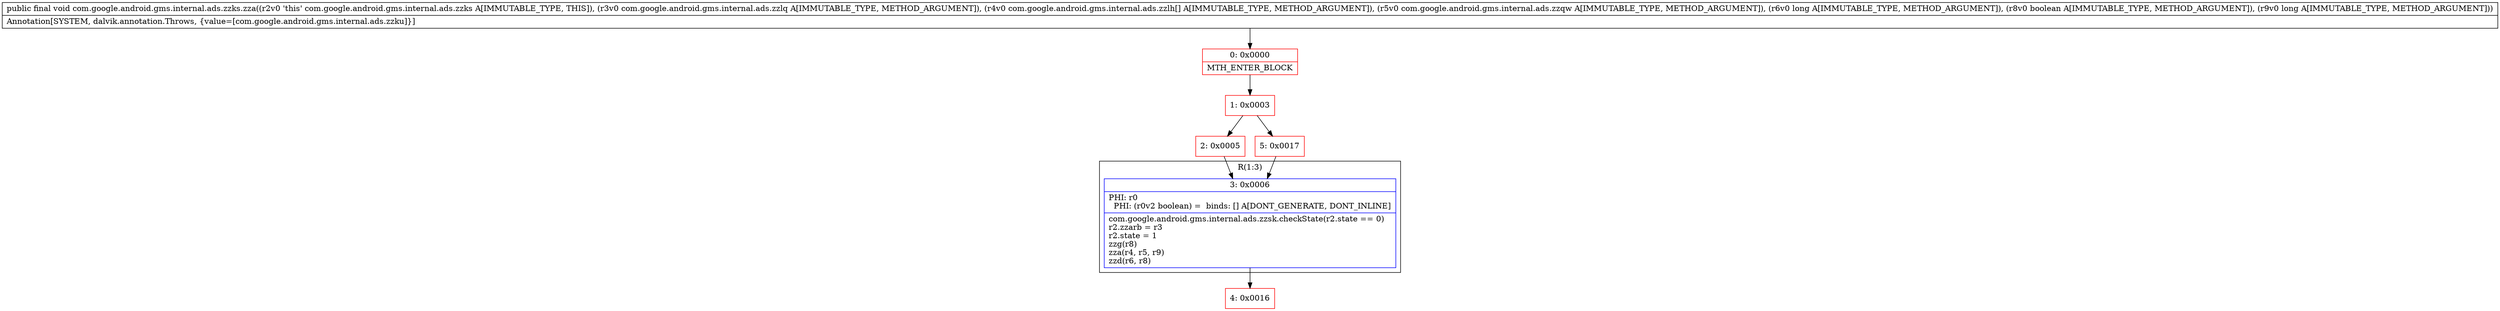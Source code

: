 digraph "CFG forcom.google.android.gms.internal.ads.zzks.zza(Lcom\/google\/android\/gms\/internal\/ads\/zzlq;[Lcom\/google\/android\/gms\/internal\/ads\/zzlh;Lcom\/google\/android\/gms\/internal\/ads\/zzqw;JZJ)V" {
subgraph cluster_Region_356669740 {
label = "R(1:3)";
node [shape=record,color=blue];
Node_3 [shape=record,label="{3\:\ 0x0006|PHI: r0 \l  PHI: (r0v2 boolean) =  binds: [] A[DONT_GENERATE, DONT_INLINE]\l|com.google.android.gms.internal.ads.zzsk.checkState(r2.state == 0)\lr2.zzarb = r3\lr2.state = 1\lzzg(r8)\lzza(r4, r5, r9)\lzzd(r6, r8)\l}"];
}
Node_0 [shape=record,color=red,label="{0\:\ 0x0000|MTH_ENTER_BLOCK\l}"];
Node_1 [shape=record,color=red,label="{1\:\ 0x0003}"];
Node_2 [shape=record,color=red,label="{2\:\ 0x0005}"];
Node_4 [shape=record,color=red,label="{4\:\ 0x0016}"];
Node_5 [shape=record,color=red,label="{5\:\ 0x0017}"];
MethodNode[shape=record,label="{public final void com.google.android.gms.internal.ads.zzks.zza((r2v0 'this' com.google.android.gms.internal.ads.zzks A[IMMUTABLE_TYPE, THIS]), (r3v0 com.google.android.gms.internal.ads.zzlq A[IMMUTABLE_TYPE, METHOD_ARGUMENT]), (r4v0 com.google.android.gms.internal.ads.zzlh[] A[IMMUTABLE_TYPE, METHOD_ARGUMENT]), (r5v0 com.google.android.gms.internal.ads.zzqw A[IMMUTABLE_TYPE, METHOD_ARGUMENT]), (r6v0 long A[IMMUTABLE_TYPE, METHOD_ARGUMENT]), (r8v0 boolean A[IMMUTABLE_TYPE, METHOD_ARGUMENT]), (r9v0 long A[IMMUTABLE_TYPE, METHOD_ARGUMENT]))  | Annotation[SYSTEM, dalvik.annotation.Throws, \{value=[com.google.android.gms.internal.ads.zzku]\}]\l}"];
MethodNode -> Node_0;
Node_3 -> Node_4;
Node_0 -> Node_1;
Node_1 -> Node_2;
Node_1 -> Node_5;
Node_2 -> Node_3;
Node_5 -> Node_3;
}

